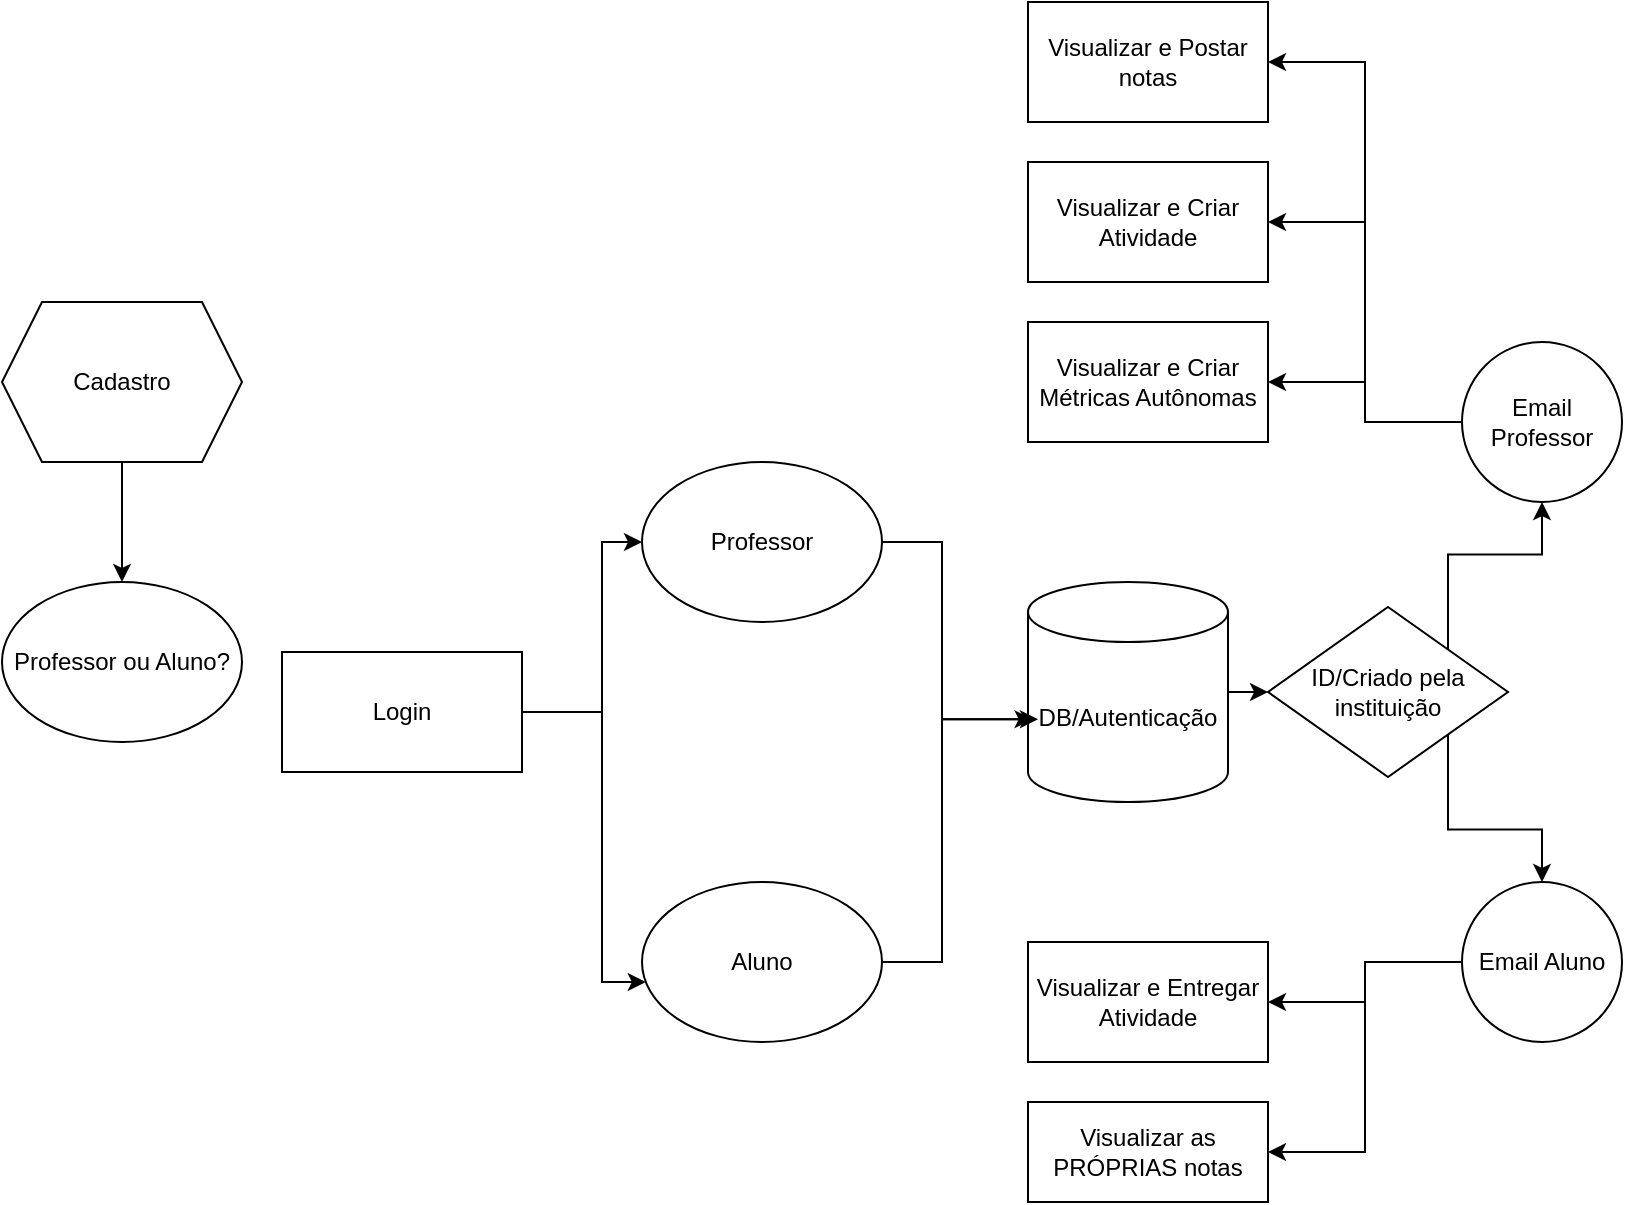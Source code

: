 <mxfile version="26.1.0">
  <diagram name="Page-1" id="c7558073-3199-34d8-9f00-42111426c3f3">
    <mxGraphModel dx="786" dy="455" grid="1" gridSize="10" guides="1" tooltips="1" connect="1" arrows="1" fold="1" page="1" pageScale="1" pageWidth="826" pageHeight="1169" background="none" math="0" shadow="0">
      <root>
        <mxCell id="0" />
        <mxCell id="1" parent="0" />
        <mxCell id="25zQKMPqCOvJBnfSX27K-118" style="edgeStyle=orthogonalEdgeStyle;rounded=0;orthogonalLoop=1;jettySize=auto;html=1;exitX=1;exitY=0.5;exitDx=0;exitDy=0;entryX=0;entryY=0.5;entryDx=0;entryDy=0;" parent="1" source="25zQKMPqCOvJBnfSX27K-96" target="25zQKMPqCOvJBnfSX27K-97" edge="1">
          <mxGeometry relative="1" as="geometry">
            <Array as="points">
              <mxPoint x="300" y="375" />
              <mxPoint x="300" y="290" />
            </Array>
          </mxGeometry>
        </mxCell>
        <mxCell id="25zQKMPqCOvJBnfSX27K-119" style="edgeStyle=orthogonalEdgeStyle;rounded=0;orthogonalLoop=1;jettySize=auto;html=1;exitX=1;exitY=0.5;exitDx=0;exitDy=0;" parent="1" source="25zQKMPqCOvJBnfSX27K-96" target="25zQKMPqCOvJBnfSX27K-99" edge="1">
          <mxGeometry relative="1" as="geometry">
            <Array as="points">
              <mxPoint x="300" y="375" />
              <mxPoint x="300" y="510" />
            </Array>
          </mxGeometry>
        </mxCell>
        <mxCell id="25zQKMPqCOvJBnfSX27K-96" value="Login" style="rounded=0;whiteSpace=wrap;html=1;" parent="1" vertex="1">
          <mxGeometry x="140" y="345" width="120" height="60" as="geometry" />
        </mxCell>
        <mxCell id="25zQKMPqCOvJBnfSX27K-97" value="Professor" style="ellipse;whiteSpace=wrap;html=1;" parent="1" vertex="1">
          <mxGeometry x="320" y="250" width="120" height="80" as="geometry" />
        </mxCell>
        <mxCell id="D4NbNHKjge39JWxbvFi1-1" style="edgeStyle=orthogonalEdgeStyle;rounded=0;orthogonalLoop=1;jettySize=auto;html=1;exitX=0.5;exitY=1;exitDx=0;exitDy=0;entryX=0.5;entryY=0;entryDx=0;entryDy=0;" edge="1" parent="1" source="25zQKMPqCOvJBnfSX27K-98" target="D4NbNHKjge39JWxbvFi1-2">
          <mxGeometry relative="1" as="geometry" />
        </mxCell>
        <mxCell id="25zQKMPqCOvJBnfSX27K-98" value="Cadastro" style="shape=hexagon;perimeter=hexagonPerimeter2;whiteSpace=wrap;html=1;fixedSize=1;" parent="1" vertex="1">
          <mxGeometry y="170" width="120" height="80" as="geometry" />
        </mxCell>
        <mxCell id="25zQKMPqCOvJBnfSX27K-99" value="Aluno" style="ellipse;whiteSpace=wrap;html=1;" parent="1" vertex="1">
          <mxGeometry x="320" y="460" width="120" height="80" as="geometry" />
        </mxCell>
        <mxCell id="25zQKMPqCOvJBnfSX27K-111" style="edgeStyle=orthogonalEdgeStyle;rounded=0;orthogonalLoop=1;jettySize=auto;html=1;exitX=1;exitY=0.5;exitDx=0;exitDy=0;exitPerimeter=0;entryX=0;entryY=0.5;entryDx=0;entryDy=0;" parent="1" source="25zQKMPqCOvJBnfSX27K-100" target="25zQKMPqCOvJBnfSX27K-108" edge="1">
          <mxGeometry relative="1" as="geometry" />
        </mxCell>
        <mxCell id="25zQKMPqCOvJBnfSX27K-100" value="DB/Autenticação" style="shape=cylinder3;whiteSpace=wrap;html=1;boundedLbl=1;backgroundOutline=1;size=15;" parent="1" vertex="1">
          <mxGeometry x="513" y="310" width="100" height="110" as="geometry" />
        </mxCell>
        <mxCell id="25zQKMPqCOvJBnfSX27K-101" value="Visualizar e Criar Métricas Autônomas" style="rounded=0;whiteSpace=wrap;html=1;" parent="1" vertex="1">
          <mxGeometry x="513" y="180" width="120" height="60" as="geometry" />
        </mxCell>
        <mxCell id="25zQKMPqCOvJBnfSX27K-102" value="&lt;div&gt;Visualizar e Entregar Atividade&lt;/div&gt;" style="rounded=0;whiteSpace=wrap;html=1;" parent="1" vertex="1">
          <mxGeometry x="513" y="490" width="120" height="60" as="geometry" />
        </mxCell>
        <mxCell id="25zQKMPqCOvJBnfSX27K-104" value="Visualizar e Criar Atividade" style="rounded=0;whiteSpace=wrap;html=1;" parent="1" vertex="1">
          <mxGeometry x="513" y="100" width="120" height="60" as="geometry" />
        </mxCell>
        <mxCell id="25zQKMPqCOvJBnfSX27K-105" value="Visualizar e Postar notas" style="rounded=0;whiteSpace=wrap;html=1;" parent="1" vertex="1">
          <mxGeometry x="513" y="20" width="120" height="60" as="geometry" />
        </mxCell>
        <mxCell id="25zQKMPqCOvJBnfSX27K-115" style="edgeStyle=orthogonalEdgeStyle;rounded=0;orthogonalLoop=1;jettySize=auto;html=1;exitX=0;exitY=0.5;exitDx=0;exitDy=0;" parent="1" source="25zQKMPqCOvJBnfSX27K-106" target="25zQKMPqCOvJBnfSX27K-102" edge="1">
          <mxGeometry relative="1" as="geometry" />
        </mxCell>
        <mxCell id="25zQKMPqCOvJBnfSX27K-117" style="edgeStyle=orthogonalEdgeStyle;rounded=0;orthogonalLoop=1;jettySize=auto;html=1;exitX=0;exitY=0.5;exitDx=0;exitDy=0;entryX=1;entryY=0.5;entryDx=0;entryDy=0;" parent="1" source="25zQKMPqCOvJBnfSX27K-106" target="25zQKMPqCOvJBnfSX27K-116" edge="1">
          <mxGeometry relative="1" as="geometry" />
        </mxCell>
        <mxCell id="25zQKMPqCOvJBnfSX27K-106" value="Email Aluno" style="ellipse;whiteSpace=wrap;html=1;aspect=fixed;" parent="1" vertex="1">
          <mxGeometry x="730" y="460" width="80" height="80" as="geometry" />
        </mxCell>
        <mxCell id="25zQKMPqCOvJBnfSX27K-112" style="edgeStyle=orthogonalEdgeStyle;rounded=0;orthogonalLoop=1;jettySize=auto;html=1;exitX=0;exitY=0.5;exitDx=0;exitDy=0;" parent="1" source="25zQKMPqCOvJBnfSX27K-107" target="25zQKMPqCOvJBnfSX27K-101" edge="1">
          <mxGeometry relative="1" as="geometry" />
        </mxCell>
        <mxCell id="25zQKMPqCOvJBnfSX27K-113" style="edgeStyle=orthogonalEdgeStyle;rounded=0;orthogonalLoop=1;jettySize=auto;html=1;exitX=0;exitY=0.5;exitDx=0;exitDy=0;entryX=1;entryY=0.5;entryDx=0;entryDy=0;" parent="1" source="25zQKMPqCOvJBnfSX27K-107" target="25zQKMPqCOvJBnfSX27K-104" edge="1">
          <mxGeometry relative="1" as="geometry" />
        </mxCell>
        <mxCell id="25zQKMPqCOvJBnfSX27K-114" style="edgeStyle=orthogonalEdgeStyle;rounded=0;orthogonalLoop=1;jettySize=auto;html=1;exitX=0;exitY=0.5;exitDx=0;exitDy=0;entryX=1;entryY=0.5;entryDx=0;entryDy=0;" parent="1" source="25zQKMPqCOvJBnfSX27K-107" target="25zQKMPqCOvJBnfSX27K-105" edge="1">
          <mxGeometry relative="1" as="geometry" />
        </mxCell>
        <mxCell id="25zQKMPqCOvJBnfSX27K-107" value="Email Professor" style="ellipse;whiteSpace=wrap;html=1;aspect=fixed;" parent="1" vertex="1">
          <mxGeometry x="730" y="190" width="80" height="80" as="geometry" />
        </mxCell>
        <mxCell id="25zQKMPqCOvJBnfSX27K-109" style="edgeStyle=orthogonalEdgeStyle;rounded=0;orthogonalLoop=1;jettySize=auto;html=1;exitX=1;exitY=1;exitDx=0;exitDy=0;" parent="1" source="25zQKMPqCOvJBnfSX27K-108" target="25zQKMPqCOvJBnfSX27K-106" edge="1">
          <mxGeometry relative="1" as="geometry" />
        </mxCell>
        <mxCell id="25zQKMPqCOvJBnfSX27K-110" style="edgeStyle=orthogonalEdgeStyle;rounded=0;orthogonalLoop=1;jettySize=auto;html=1;exitX=1;exitY=0;exitDx=0;exitDy=0;" parent="1" source="25zQKMPqCOvJBnfSX27K-108" target="25zQKMPqCOvJBnfSX27K-107" edge="1">
          <mxGeometry relative="1" as="geometry" />
        </mxCell>
        <mxCell id="25zQKMPqCOvJBnfSX27K-108" value="ID/Criado pela instituição" style="rhombus;whiteSpace=wrap;html=1;" parent="1" vertex="1">
          <mxGeometry x="633" y="322.5" width="120" height="85" as="geometry" />
        </mxCell>
        <mxCell id="25zQKMPqCOvJBnfSX27K-116" value="Visualizar as PRÓPRIAS notas" style="rounded=0;whiteSpace=wrap;html=1;" parent="1" vertex="1">
          <mxGeometry x="513" y="570" width="120" height="50" as="geometry" />
        </mxCell>
        <mxCell id="25zQKMPqCOvJBnfSX27K-120" style="edgeStyle=orthogonalEdgeStyle;rounded=0;orthogonalLoop=1;jettySize=auto;html=1;exitX=1;exitY=0.5;exitDx=0;exitDy=0;entryX=0.05;entryY=0.624;entryDx=0;entryDy=0;entryPerimeter=0;" parent="1" source="25zQKMPqCOvJBnfSX27K-97" target="25zQKMPqCOvJBnfSX27K-100" edge="1">
          <mxGeometry relative="1" as="geometry">
            <Array as="points">
              <mxPoint x="470" y="290" />
              <mxPoint x="470" y="379" />
            </Array>
          </mxGeometry>
        </mxCell>
        <mxCell id="25zQKMPqCOvJBnfSX27K-121" style="edgeStyle=orthogonalEdgeStyle;rounded=0;orthogonalLoop=1;jettySize=auto;html=1;exitX=1;exitY=0.5;exitDx=0;exitDy=0;entryX=0.023;entryY=0.624;entryDx=0;entryDy=0;entryPerimeter=0;" parent="1" source="25zQKMPqCOvJBnfSX27K-99" target="25zQKMPqCOvJBnfSX27K-100" edge="1">
          <mxGeometry relative="1" as="geometry">
            <Array as="points">
              <mxPoint x="470" y="500" />
              <mxPoint x="470" y="379" />
            </Array>
          </mxGeometry>
        </mxCell>
        <mxCell id="D4NbNHKjge39JWxbvFi1-2" value="Professor ou Aluno?" style="ellipse;whiteSpace=wrap;html=1;" vertex="1" parent="1">
          <mxGeometry y="310" width="120" height="80" as="geometry" />
        </mxCell>
      </root>
    </mxGraphModel>
  </diagram>
</mxfile>

